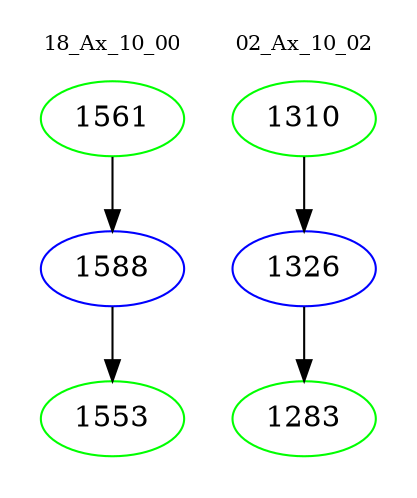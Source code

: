 digraph{
subgraph cluster_0 {
color = white
label = "18_Ax_10_00";
fontsize=10;
T0_1561 [label="1561", color="green"]
T0_1561 -> T0_1588 [color="black"]
T0_1588 [label="1588", color="blue"]
T0_1588 -> T0_1553 [color="black"]
T0_1553 [label="1553", color="green"]
}
subgraph cluster_1 {
color = white
label = "02_Ax_10_02";
fontsize=10;
T1_1310 [label="1310", color="green"]
T1_1310 -> T1_1326 [color="black"]
T1_1326 [label="1326", color="blue"]
T1_1326 -> T1_1283 [color="black"]
T1_1283 [label="1283", color="green"]
}
}
